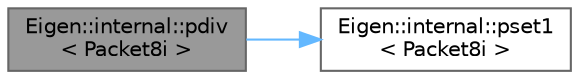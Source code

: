 digraph "Eigen::internal::pdiv&lt; Packet8i &gt;"
{
 // LATEX_PDF_SIZE
  bgcolor="transparent";
  edge [fontname=Helvetica,fontsize=10,labelfontname=Helvetica,labelfontsize=10];
  node [fontname=Helvetica,fontsize=10,shape=box,height=0.2,width=0.4];
  rankdir="LR";
  Node1 [id="Node000001",label="Eigen::internal::pdiv\l\< Packet8i \>",height=0.2,width=0.4,color="gray40", fillcolor="grey60", style="filled", fontcolor="black",tooltip=" "];
  Node1 -> Node2 [id="edge1_Node000001_Node000002",color="steelblue1",style="solid",tooltip=" "];
  Node2 [id="Node000002",label="Eigen::internal::pset1\l\< Packet8i \>",height=0.2,width=0.4,color="grey40", fillcolor="white", style="filled",URL="$namespace_eigen_1_1internal.html#a229694f3bfcf92ddc911da58097002f7",tooltip=" "];
}
